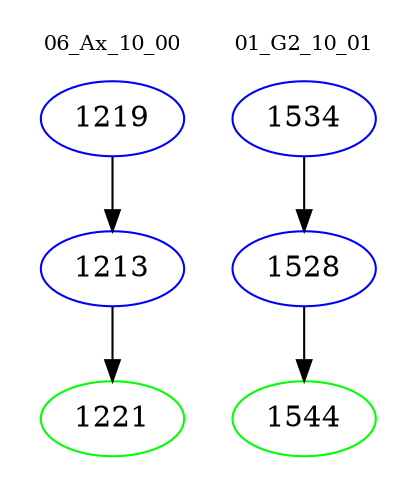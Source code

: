 digraph{
subgraph cluster_0 {
color = white
label = "06_Ax_10_00";
fontsize=10;
T0_1219 [label="1219", color="blue"]
T0_1219 -> T0_1213 [color="black"]
T0_1213 [label="1213", color="blue"]
T0_1213 -> T0_1221 [color="black"]
T0_1221 [label="1221", color="green"]
}
subgraph cluster_1 {
color = white
label = "01_G2_10_01";
fontsize=10;
T1_1534 [label="1534", color="blue"]
T1_1534 -> T1_1528 [color="black"]
T1_1528 [label="1528", color="blue"]
T1_1528 -> T1_1544 [color="black"]
T1_1544 [label="1544", color="green"]
}
}
